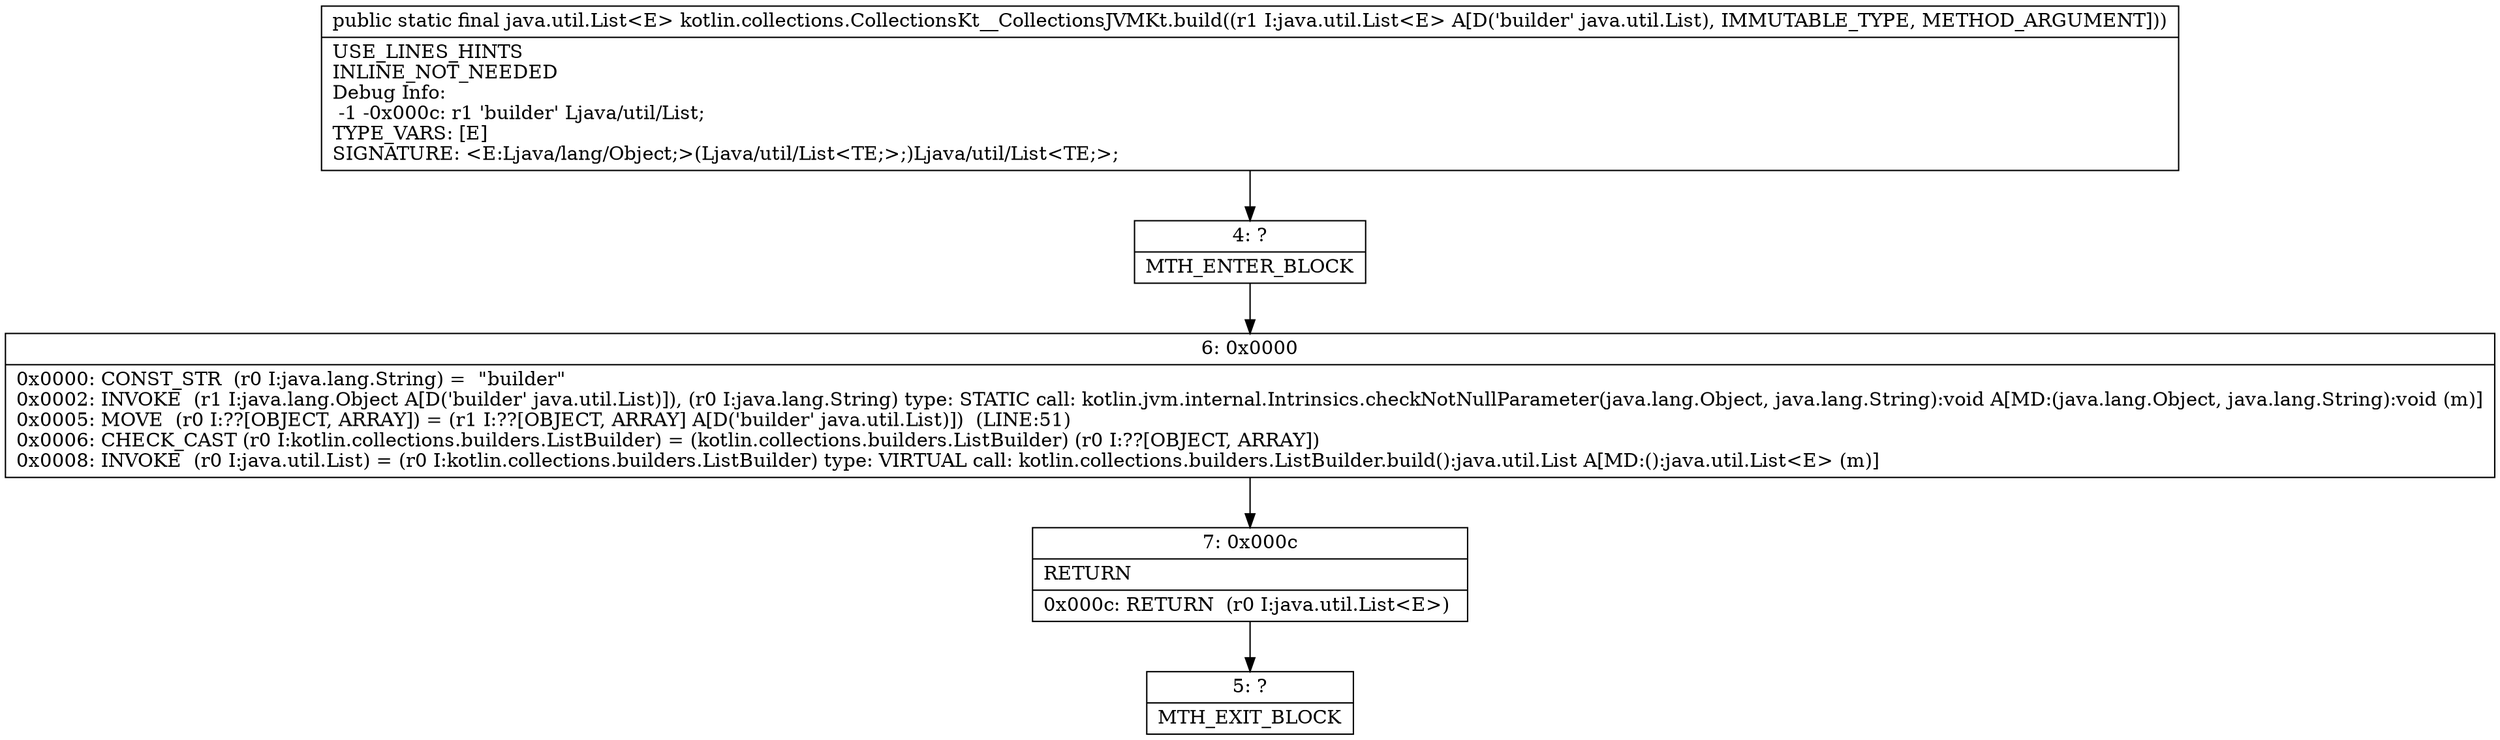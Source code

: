 digraph "CFG forkotlin.collections.CollectionsKt__CollectionsJVMKt.build(Ljava\/util\/List;)Ljava\/util\/List;" {
Node_4 [shape=record,label="{4\:\ ?|MTH_ENTER_BLOCK\l}"];
Node_6 [shape=record,label="{6\:\ 0x0000|0x0000: CONST_STR  (r0 I:java.lang.String) =  \"builder\" \l0x0002: INVOKE  (r1 I:java.lang.Object A[D('builder' java.util.List)]), (r0 I:java.lang.String) type: STATIC call: kotlin.jvm.internal.Intrinsics.checkNotNullParameter(java.lang.Object, java.lang.String):void A[MD:(java.lang.Object, java.lang.String):void (m)]\l0x0005: MOVE  (r0 I:??[OBJECT, ARRAY]) = (r1 I:??[OBJECT, ARRAY] A[D('builder' java.util.List)])  (LINE:51)\l0x0006: CHECK_CAST (r0 I:kotlin.collections.builders.ListBuilder) = (kotlin.collections.builders.ListBuilder) (r0 I:??[OBJECT, ARRAY]) \l0x0008: INVOKE  (r0 I:java.util.List) = (r0 I:kotlin.collections.builders.ListBuilder) type: VIRTUAL call: kotlin.collections.builders.ListBuilder.build():java.util.List A[MD:():java.util.List\<E\> (m)]\l}"];
Node_7 [shape=record,label="{7\:\ 0x000c|RETURN\l|0x000c: RETURN  (r0 I:java.util.List\<E\>) \l}"];
Node_5 [shape=record,label="{5\:\ ?|MTH_EXIT_BLOCK\l}"];
MethodNode[shape=record,label="{public static final java.util.List\<E\> kotlin.collections.CollectionsKt__CollectionsJVMKt.build((r1 I:java.util.List\<E\> A[D('builder' java.util.List), IMMUTABLE_TYPE, METHOD_ARGUMENT]))  | USE_LINES_HINTS\lINLINE_NOT_NEEDED\lDebug Info:\l  \-1 \-0x000c: r1 'builder' Ljava\/util\/List;\lTYPE_VARS: [E]\lSIGNATURE: \<E:Ljava\/lang\/Object;\>(Ljava\/util\/List\<TE;\>;)Ljava\/util\/List\<TE;\>;\l}"];
MethodNode -> Node_4;Node_4 -> Node_6;
Node_6 -> Node_7;
Node_7 -> Node_5;
}

